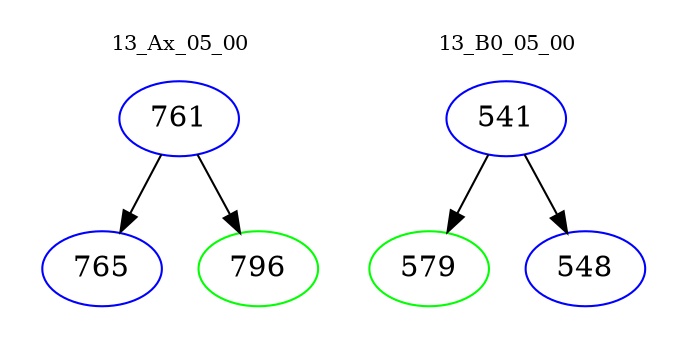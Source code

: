 digraph{
subgraph cluster_0 {
color = white
label = "13_Ax_05_00";
fontsize=10;
T0_761 [label="761", color="blue"]
T0_761 -> T0_765 [color="black"]
T0_765 [label="765", color="blue"]
T0_761 -> T0_796 [color="black"]
T0_796 [label="796", color="green"]
}
subgraph cluster_1 {
color = white
label = "13_B0_05_00";
fontsize=10;
T1_541 [label="541", color="blue"]
T1_541 -> T1_579 [color="black"]
T1_579 [label="579", color="green"]
T1_541 -> T1_548 [color="black"]
T1_548 [label="548", color="blue"]
}
}
